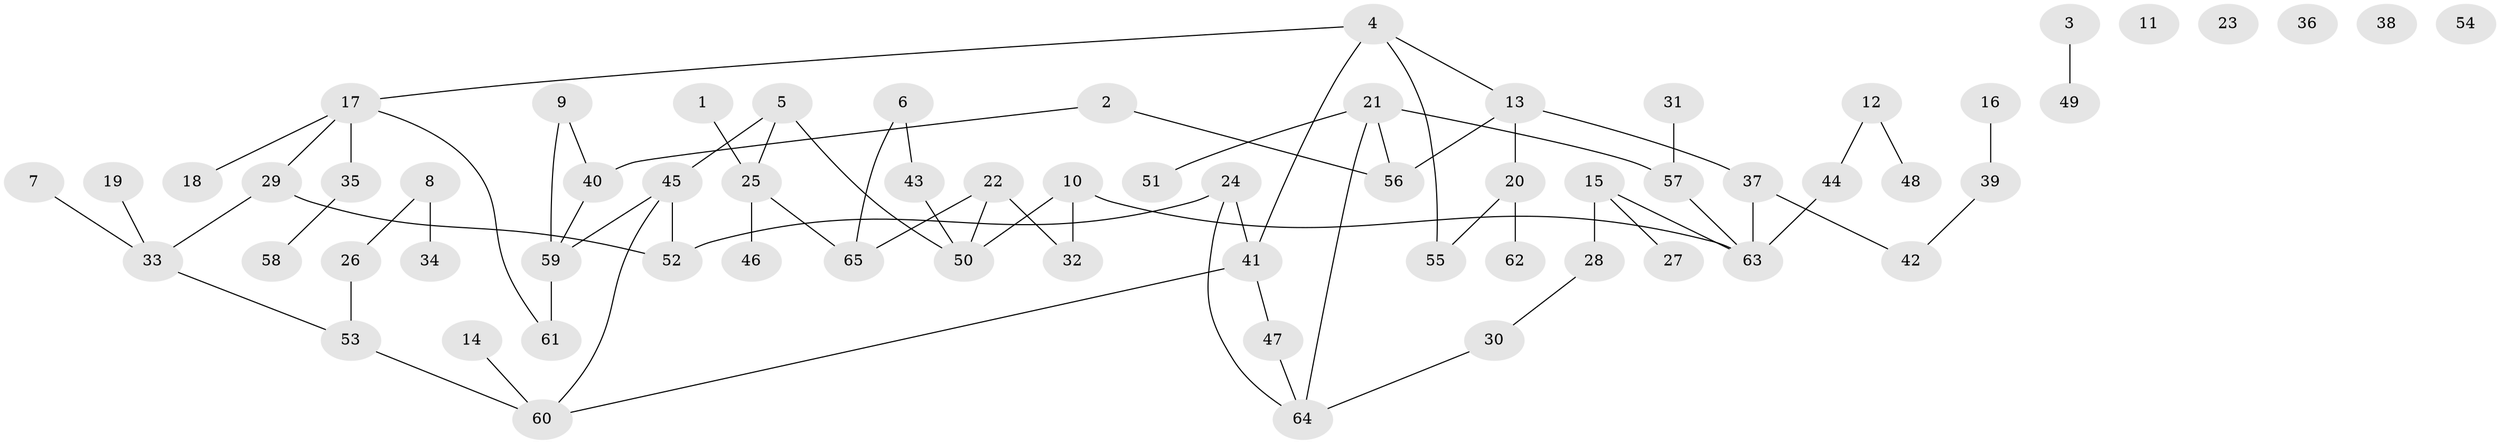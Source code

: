 // Generated by graph-tools (version 1.1) at 2025/33/03/09/25 02:33:24]
// undirected, 65 vertices, 73 edges
graph export_dot {
graph [start="1"]
  node [color=gray90,style=filled];
  1;
  2;
  3;
  4;
  5;
  6;
  7;
  8;
  9;
  10;
  11;
  12;
  13;
  14;
  15;
  16;
  17;
  18;
  19;
  20;
  21;
  22;
  23;
  24;
  25;
  26;
  27;
  28;
  29;
  30;
  31;
  32;
  33;
  34;
  35;
  36;
  37;
  38;
  39;
  40;
  41;
  42;
  43;
  44;
  45;
  46;
  47;
  48;
  49;
  50;
  51;
  52;
  53;
  54;
  55;
  56;
  57;
  58;
  59;
  60;
  61;
  62;
  63;
  64;
  65;
  1 -- 25;
  2 -- 40;
  2 -- 56;
  3 -- 49;
  4 -- 13;
  4 -- 17;
  4 -- 41;
  4 -- 55;
  5 -- 25;
  5 -- 45;
  5 -- 50;
  6 -- 43;
  6 -- 65;
  7 -- 33;
  8 -- 26;
  8 -- 34;
  9 -- 40;
  9 -- 59;
  10 -- 32;
  10 -- 50;
  10 -- 63;
  12 -- 44;
  12 -- 48;
  13 -- 20;
  13 -- 37;
  13 -- 56;
  14 -- 60;
  15 -- 27;
  15 -- 28;
  15 -- 63;
  16 -- 39;
  17 -- 18;
  17 -- 29;
  17 -- 35;
  17 -- 61;
  19 -- 33;
  20 -- 55;
  20 -- 62;
  21 -- 51;
  21 -- 56;
  21 -- 57;
  21 -- 64;
  22 -- 32;
  22 -- 50;
  22 -- 65;
  24 -- 41;
  24 -- 52;
  24 -- 64;
  25 -- 46;
  25 -- 65;
  26 -- 53;
  28 -- 30;
  29 -- 33;
  29 -- 52;
  30 -- 64;
  31 -- 57;
  33 -- 53;
  35 -- 58;
  37 -- 42;
  37 -- 63;
  39 -- 42;
  40 -- 59;
  41 -- 47;
  41 -- 60;
  43 -- 50;
  44 -- 63;
  45 -- 52;
  45 -- 59;
  45 -- 60;
  47 -- 64;
  53 -- 60;
  57 -- 63;
  59 -- 61;
}
